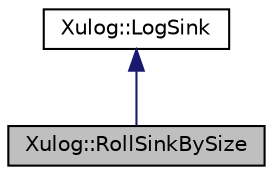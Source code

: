 digraph "Xulog::RollSinkBySize"
{
 // LATEX_PDF_SIZE
  edge [fontname="Helvetica",fontsize="10",labelfontname="Helvetica",labelfontsize="10"];
  node [fontname="Helvetica",fontsize="10",shape=record];
  Node1 [label="Xulog::RollSinkBySize",height=0.2,width=0.4,color="black", fillcolor="grey75", style="filled", fontcolor="black",tooltip="基于文件大小的滚动文件日志落地实现"];
  Node2 -> Node1 [dir="back",color="midnightblue",fontsize="10",style="solid",fontname="Helvetica"];
  Node2 [label="Xulog::LogSink",height=0.2,width=0.4,color="black", fillcolor="white", style="filled",URL="$class_xulog_1_1_log_sink.html",tooltip="抽象日志落地基类"];
}
